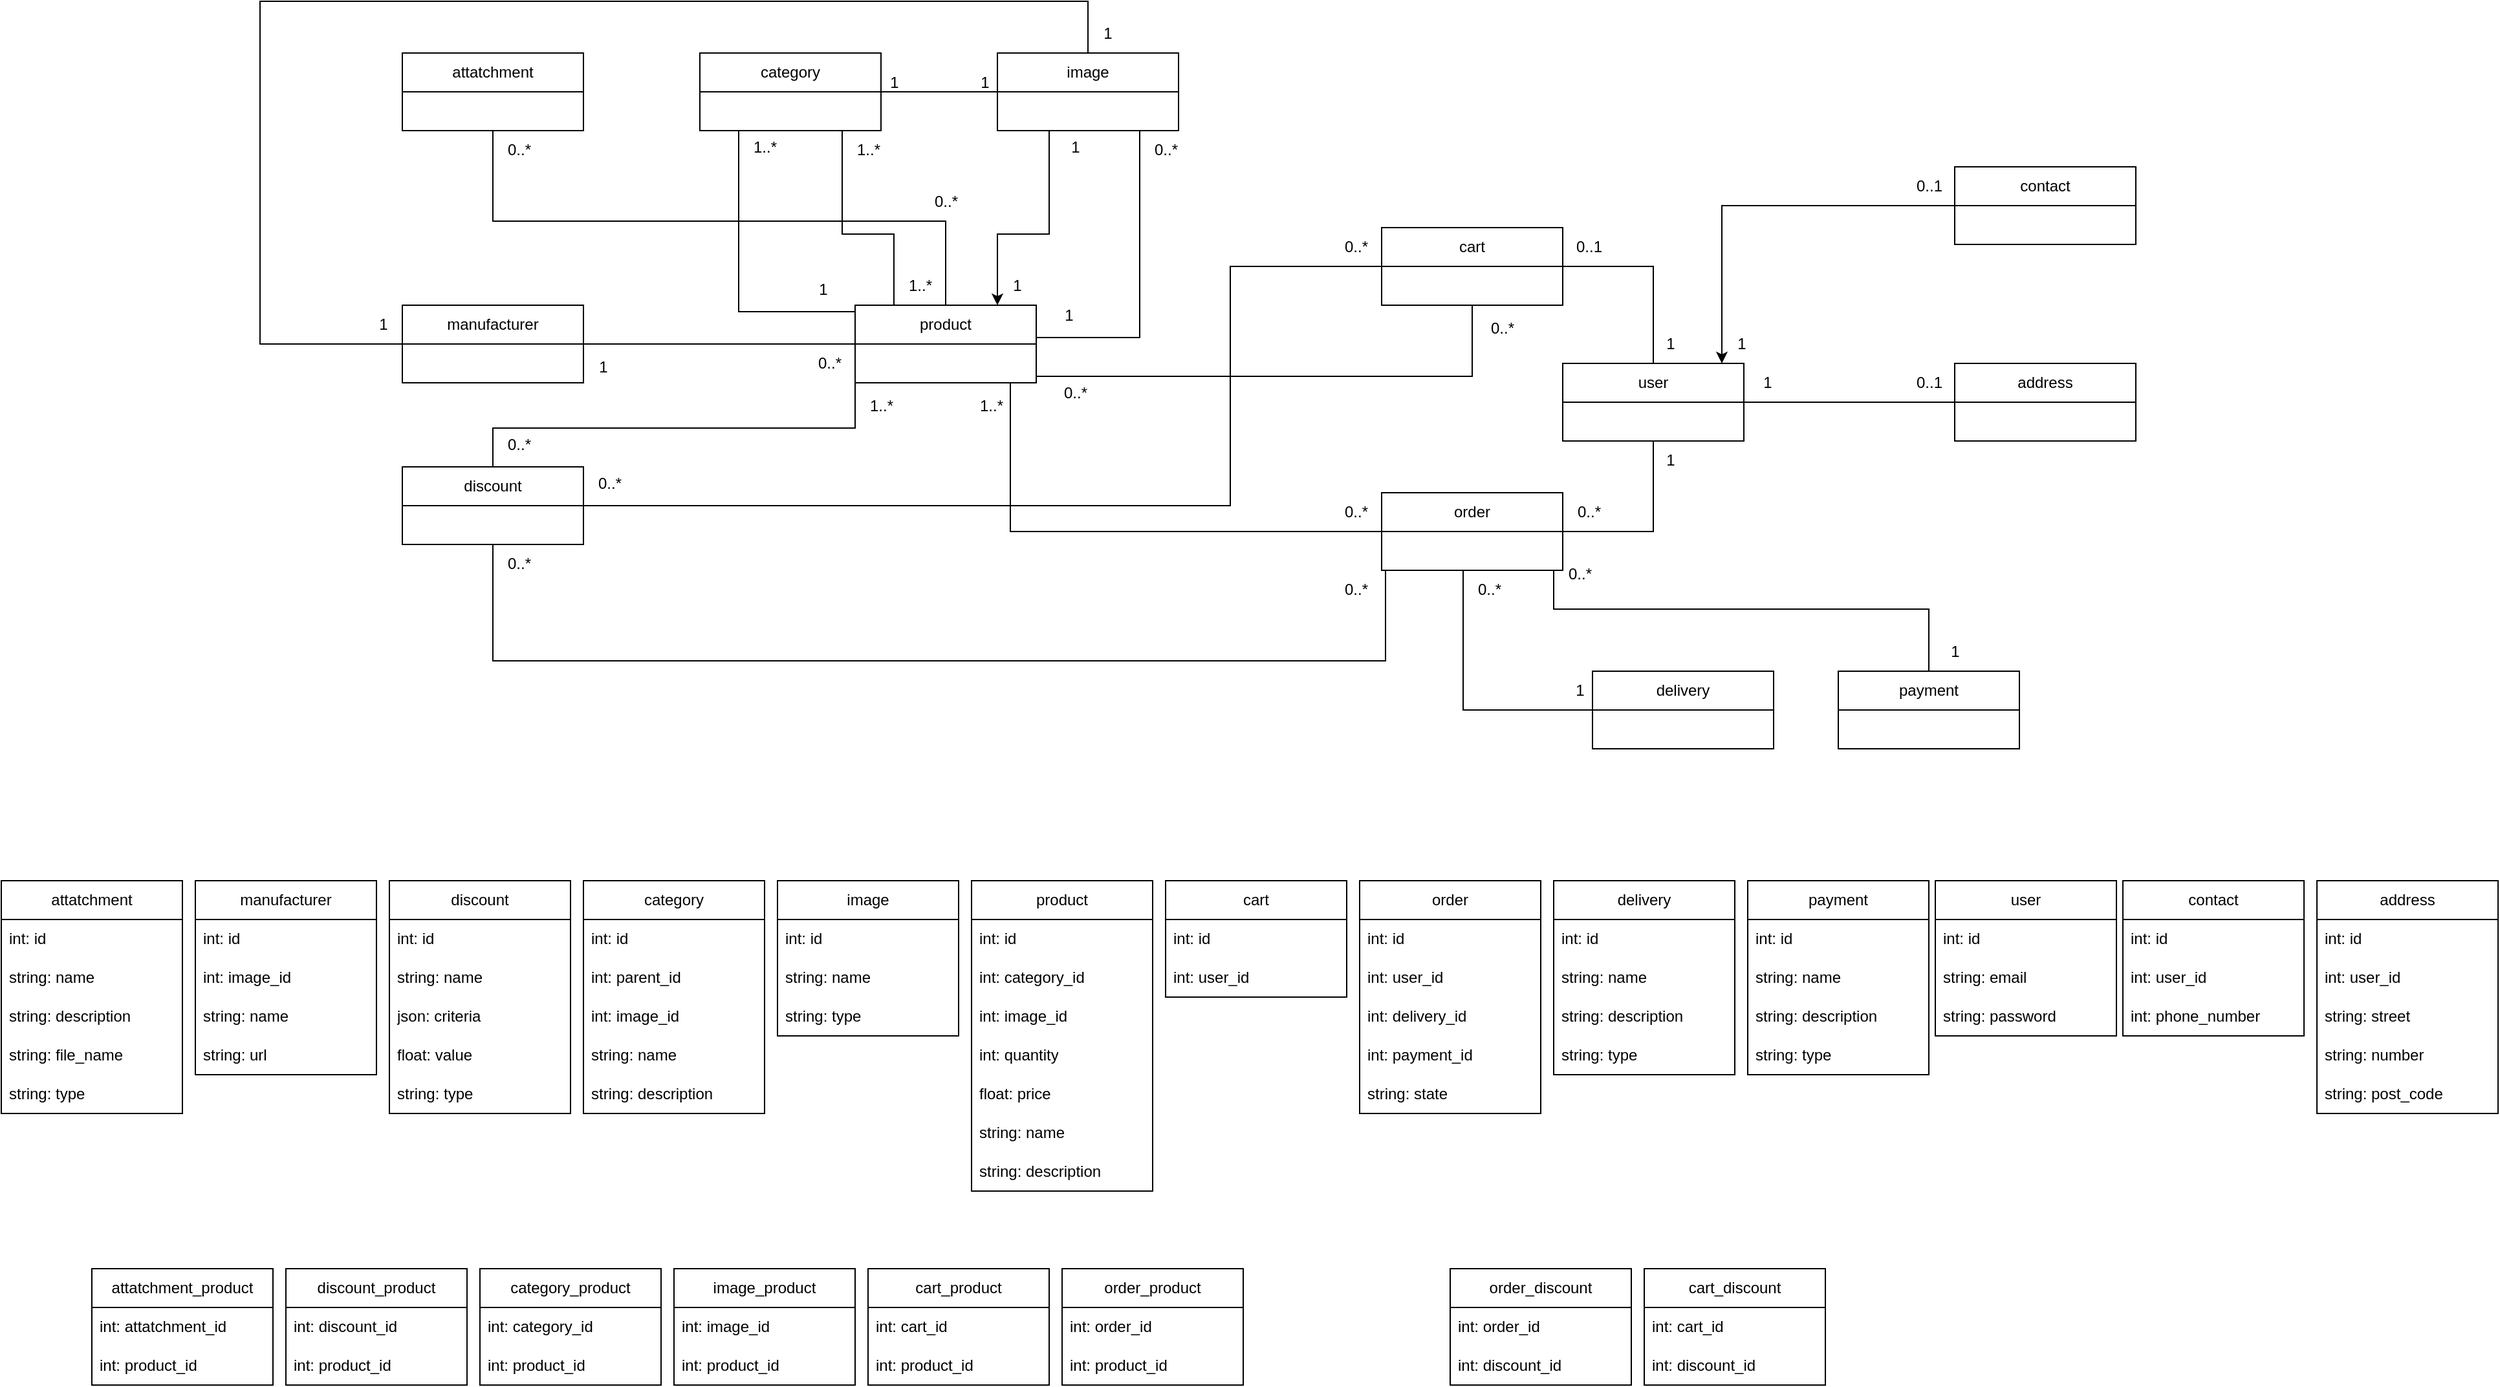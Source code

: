<mxfile version="24.0.4" type="device">
  <diagram name="Strona-1" id="2rDyif7kh0O89ZPqOWug">
    <mxGraphModel dx="2514" dy="878" grid="1" gridSize="10" guides="1" tooltips="1" connect="1" arrows="1" fold="1" page="1" pageScale="1" pageWidth="827" pageHeight="1169" math="0" shadow="0">
      <root>
        <mxCell id="0" />
        <mxCell id="1" parent="0" />
        <mxCell id="3zaaYqfsOkVV8mcNqWVF-64" style="edgeStyle=orthogonalEdgeStyle;rounded=0;orthogonalLoop=1;jettySize=auto;html=1;endArrow=none;endFill=0;" parent="1" source="Tz7ebx2pqh4jXq6DXC5O-2" target="3zaaYqfsOkVV8mcNqWVF-36" edge="1">
          <mxGeometry relative="1" as="geometry">
            <Array as="points">
              <mxPoint x="617" y="310" />
            </Array>
          </mxGeometry>
        </mxCell>
        <mxCell id="3zaaYqfsOkVV8mcNqWVF-65" style="edgeStyle=orthogonalEdgeStyle;rounded=0;orthogonalLoop=1;jettySize=auto;html=1;endArrow=none;endFill=0;" parent="1" source="Tz7ebx2pqh4jXq6DXC5O-2" target="3zaaYqfsOkVV8mcNqWVF-43" edge="1">
          <mxGeometry relative="1" as="geometry">
            <Array as="points">
              <mxPoint x="260" y="430" />
            </Array>
          </mxGeometry>
        </mxCell>
        <mxCell id="3zaaYqfsOkVV8mcNqWVF-183" style="edgeStyle=orthogonalEdgeStyle;rounded=0;orthogonalLoop=1;jettySize=auto;html=1;endArrow=none;endFill=0;" parent="1" source="Tz7ebx2pqh4jXq6DXC5O-2" target="3zaaYqfsOkVV8mcNqWVF-182" edge="1">
          <mxGeometry relative="1" as="geometry">
            <Array as="points">
              <mxPoint x="210" y="190" />
              <mxPoint x="-140" y="190" />
            </Array>
          </mxGeometry>
        </mxCell>
        <mxCell id="Tz7ebx2pqh4jXq6DXC5O-2" value="product" style="swimlane;fontStyle=0;childLayout=stackLayout;horizontal=1;startSize=30;horizontalStack=0;resizeParent=1;resizeParentMax=0;resizeLast=0;collapsible=1;marginBottom=0;whiteSpace=wrap;html=1;" parent="1" vertex="1">
          <mxGeometry x="140" y="255" width="140" height="60" as="geometry" />
        </mxCell>
        <mxCell id="3zaaYqfsOkVV8mcNqWVF-31" value="user" style="swimlane;fontStyle=0;childLayout=stackLayout;horizontal=1;startSize=30;horizontalStack=0;resizeParent=1;resizeParentMax=0;resizeLast=0;collapsible=1;marginBottom=0;whiteSpace=wrap;html=1;" parent="1" vertex="1">
          <mxGeometry x="687" y="300" width="140" height="60" as="geometry" />
        </mxCell>
        <mxCell id="3zaaYqfsOkVV8mcNqWVF-59" style="edgeStyle=orthogonalEdgeStyle;rounded=0;orthogonalLoop=1;jettySize=auto;html=1;endArrow=none;endFill=0;" parent="1" source="3zaaYqfsOkVV8mcNqWVF-36" target="3zaaYqfsOkVV8mcNqWVF-31" edge="1">
          <mxGeometry relative="1" as="geometry">
            <Array as="points">
              <mxPoint x="757" y="225" />
            </Array>
          </mxGeometry>
        </mxCell>
        <mxCell id="3zaaYqfsOkVV8mcNqWVF-36" value="cart" style="swimlane;fontStyle=0;childLayout=stackLayout;horizontal=1;startSize=30;horizontalStack=0;resizeParent=1;resizeParentMax=0;resizeLast=0;collapsible=1;marginBottom=0;whiteSpace=wrap;html=1;" parent="1" vertex="1">
          <mxGeometry x="547" y="195" width="140" height="60" as="geometry" />
        </mxCell>
        <mxCell id="3zaaYqfsOkVV8mcNqWVF-60" style="edgeStyle=orthogonalEdgeStyle;rounded=0;orthogonalLoop=1;jettySize=auto;html=1;endArrow=none;endFill=0;" parent="1" source="3zaaYqfsOkVV8mcNqWVF-43" target="3zaaYqfsOkVV8mcNqWVF-31" edge="1">
          <mxGeometry relative="1" as="geometry">
            <Array as="points">
              <mxPoint x="757" y="430" />
            </Array>
          </mxGeometry>
        </mxCell>
        <mxCell id="3zaaYqfsOkVV8mcNqWVF-43" value="order" style="swimlane;fontStyle=0;childLayout=stackLayout;horizontal=1;startSize=30;horizontalStack=0;resizeParent=1;resizeParentMax=0;resizeLast=0;collapsible=1;marginBottom=0;whiteSpace=wrap;html=1;" parent="1" vertex="1">
          <mxGeometry x="547" y="400" width="140" height="60" as="geometry" />
        </mxCell>
        <mxCell id="3zaaYqfsOkVV8mcNqWVF-66" style="edgeStyle=orthogonalEdgeStyle;rounded=0;orthogonalLoop=1;jettySize=auto;html=1;startArrow=none;startFill=0;endArrow=none;endFill=0;" parent="1" edge="1">
          <mxGeometry relative="1" as="geometry">
            <mxPoint x="-140" y="380" as="sourcePoint" />
            <mxPoint x="140" y="315" as="targetPoint" />
            <Array as="points">
              <mxPoint x="-140" y="350" />
              <mxPoint x="140" y="350" />
            </Array>
          </mxGeometry>
        </mxCell>
        <mxCell id="Q-C9CF4PD0qFSUP34WsB-64" style="edgeStyle=orthogonalEdgeStyle;rounded=0;orthogonalLoop=1;jettySize=auto;html=1;endArrow=none;endFill=0;" edge="1" parent="1" source="3zaaYqfsOkVV8mcNqWVF-45" target="3zaaYqfsOkVV8mcNqWVF-36">
          <mxGeometry relative="1" as="geometry">
            <Array as="points">
              <mxPoint x="430" y="410" />
              <mxPoint x="430" y="225" />
            </Array>
          </mxGeometry>
        </mxCell>
        <mxCell id="Q-C9CF4PD0qFSUP34WsB-65" style="edgeStyle=orthogonalEdgeStyle;rounded=0;orthogonalLoop=1;jettySize=auto;html=1;endArrow=none;endFill=0;" edge="1" parent="1" source="3zaaYqfsOkVV8mcNqWVF-45" target="3zaaYqfsOkVV8mcNqWVF-43">
          <mxGeometry relative="1" as="geometry">
            <Array as="points">
              <mxPoint x="-140" y="530" />
              <mxPoint x="550" y="530" />
            </Array>
          </mxGeometry>
        </mxCell>
        <mxCell id="3zaaYqfsOkVV8mcNqWVF-45" value="discount" style="swimlane;fontStyle=0;childLayout=stackLayout;horizontal=1;startSize=30;horizontalStack=0;resizeParent=1;resizeParentMax=0;resizeLast=0;collapsible=1;marginBottom=0;whiteSpace=wrap;html=1;" parent="1" vertex="1">
          <mxGeometry x="-210" y="380" width="140" height="60" as="geometry" />
        </mxCell>
        <mxCell id="3zaaYqfsOkVV8mcNqWVF-61" style="edgeStyle=orthogonalEdgeStyle;rounded=0;orthogonalLoop=1;jettySize=auto;html=1;endArrow=none;endFill=0;" parent="1" source="3zaaYqfsOkVV8mcNqWVF-47" target="Tz7ebx2pqh4jXq6DXC5O-2" edge="1">
          <mxGeometry relative="1" as="geometry">
            <Array as="points">
              <mxPoint x="130" y="200" />
              <mxPoint x="170" y="200" />
            </Array>
          </mxGeometry>
        </mxCell>
        <mxCell id="3zaaYqfsOkVV8mcNqWVF-82" style="edgeStyle=orthogonalEdgeStyle;rounded=0;orthogonalLoop=1;jettySize=auto;html=1;endArrow=none;endFill=0;" parent="1" source="3zaaYqfsOkVV8mcNqWVF-47" target="Tz7ebx2pqh4jXq6DXC5O-2" edge="1">
          <mxGeometry relative="1" as="geometry">
            <Array as="points">
              <mxPoint x="50" y="260" />
            </Array>
          </mxGeometry>
        </mxCell>
        <mxCell id="3zaaYqfsOkVV8mcNqWVF-47" value="category" style="swimlane;fontStyle=0;childLayout=stackLayout;horizontal=1;startSize=30;horizontalStack=0;resizeParent=1;resizeParentMax=0;resizeLast=0;collapsible=1;marginBottom=0;whiteSpace=wrap;html=1;" parent="1" vertex="1">
          <mxGeometry x="20" y="60" width="140" height="60" as="geometry" />
        </mxCell>
        <mxCell id="3zaaYqfsOkVV8mcNqWVF-62" style="edgeStyle=orthogonalEdgeStyle;rounded=0;orthogonalLoop=1;jettySize=auto;html=1;endArrow=none;endFill=0;" parent="1" source="3zaaYqfsOkVV8mcNqWVF-49" target="3zaaYqfsOkVV8mcNqWVF-47" edge="1">
          <mxGeometry relative="1" as="geometry" />
        </mxCell>
        <mxCell id="3zaaYqfsOkVV8mcNqWVF-63" style="edgeStyle=orthogonalEdgeStyle;rounded=0;orthogonalLoop=1;jettySize=auto;html=1;endArrow=none;endFill=0;" parent="1" source="3zaaYqfsOkVV8mcNqWVF-49" target="Tz7ebx2pqh4jXq6DXC5O-2" edge="1">
          <mxGeometry relative="1" as="geometry">
            <Array as="points">
              <mxPoint x="360" y="280" />
            </Array>
          </mxGeometry>
        </mxCell>
        <mxCell id="3zaaYqfsOkVV8mcNqWVF-86" style="edgeStyle=orthogonalEdgeStyle;rounded=0;orthogonalLoop=1;jettySize=auto;html=1;" parent="1" source="3zaaYqfsOkVV8mcNqWVF-49" target="Tz7ebx2pqh4jXq6DXC5O-2" edge="1">
          <mxGeometry relative="1" as="geometry">
            <Array as="points">
              <mxPoint x="290" y="200" />
              <mxPoint x="250" y="200" />
            </Array>
          </mxGeometry>
        </mxCell>
        <mxCell id="Q-C9CF4PD0qFSUP34WsB-84" style="edgeStyle=orthogonalEdgeStyle;rounded=0;orthogonalLoop=1;jettySize=auto;html=1;endArrow=none;endFill=0;" edge="1" parent="1" source="3zaaYqfsOkVV8mcNqWVF-49" target="3zaaYqfsOkVV8mcNqWVF-94">
          <mxGeometry relative="1" as="geometry">
            <Array as="points">
              <mxPoint x="320" y="20" />
              <mxPoint x="-320" y="20" />
              <mxPoint x="-320" y="285" />
            </Array>
          </mxGeometry>
        </mxCell>
        <mxCell id="3zaaYqfsOkVV8mcNqWVF-49" value="image" style="swimlane;fontStyle=0;childLayout=stackLayout;horizontal=1;startSize=30;horizontalStack=0;resizeParent=1;resizeParentMax=0;resizeLast=0;collapsible=1;marginBottom=0;whiteSpace=wrap;html=1;" parent="1" vertex="1">
          <mxGeometry x="250" y="60" width="140" height="60" as="geometry" />
        </mxCell>
        <mxCell id="3zaaYqfsOkVV8mcNqWVF-67" value="1" style="text;html=1;align=center;verticalAlign=middle;resizable=0;points=[];autosize=1;strokeColor=none;fillColor=none;" parent="1" vertex="1">
          <mxGeometry x="225" y="68" width="30" height="30" as="geometry" />
        </mxCell>
        <mxCell id="3zaaYqfsOkVV8mcNqWVF-68" value="1" style="text;html=1;align=center;verticalAlign=middle;resizable=0;points=[];autosize=1;strokeColor=none;fillColor=none;" parent="1" vertex="1">
          <mxGeometry x="155" y="68" width="30" height="30" as="geometry" />
        </mxCell>
        <mxCell id="3zaaYqfsOkVV8mcNqWVF-69" value="1..*" style="text;html=1;align=center;verticalAlign=middle;resizable=0;points=[];autosize=1;strokeColor=none;fillColor=none;" parent="1" vertex="1">
          <mxGeometry x="130" y="120" width="40" height="30" as="geometry" />
        </mxCell>
        <mxCell id="3zaaYqfsOkVV8mcNqWVF-71" value="0..*" style="text;html=1;align=center;verticalAlign=middle;resizable=0;points=[];autosize=1;strokeColor=none;fillColor=none;" parent="1" vertex="1">
          <mxGeometry x="360" y="120" width="40" height="30" as="geometry" />
        </mxCell>
        <mxCell id="3zaaYqfsOkVV8mcNqWVF-73" value="0..*" style="text;html=1;align=center;verticalAlign=middle;resizable=0;points=[];autosize=1;strokeColor=none;fillColor=none;" parent="1" vertex="1">
          <mxGeometry x="-140" y="348" width="40" height="30" as="geometry" />
        </mxCell>
        <mxCell id="3zaaYqfsOkVV8mcNqWVF-75" value="0..1" style="text;html=1;align=center;verticalAlign=middle;resizable=0;points=[];autosize=1;strokeColor=none;fillColor=none;" parent="1" vertex="1">
          <mxGeometry x="687" y="195" width="40" height="30" as="geometry" />
        </mxCell>
        <mxCell id="3zaaYqfsOkVV8mcNqWVF-76" value="1" style="text;html=1;align=center;verticalAlign=middle;resizable=0;points=[];autosize=1;strokeColor=none;fillColor=none;" parent="1" vertex="1">
          <mxGeometry x="755" y="270" width="30" height="30" as="geometry" />
        </mxCell>
        <mxCell id="3zaaYqfsOkVV8mcNqWVF-77" value="0..*" style="text;html=1;align=center;verticalAlign=middle;resizable=0;points=[];autosize=1;strokeColor=none;fillColor=none;" parent="1" vertex="1">
          <mxGeometry x="687" y="400" width="40" height="30" as="geometry" />
        </mxCell>
        <mxCell id="3zaaYqfsOkVV8mcNqWVF-78" value="1" style="text;html=1;align=center;verticalAlign=middle;resizable=0;points=[];autosize=1;strokeColor=none;fillColor=none;" parent="1" vertex="1">
          <mxGeometry x="755" y="360" width="30" height="30" as="geometry" />
        </mxCell>
        <mxCell id="3zaaYqfsOkVV8mcNqWVF-80" value="1..*" style="text;html=1;align=center;verticalAlign=middle;resizable=0;points=[];autosize=1;strokeColor=none;fillColor=none;" parent="1" vertex="1">
          <mxGeometry x="140" y="318" width="40" height="30" as="geometry" />
        </mxCell>
        <mxCell id="3zaaYqfsOkVV8mcNqWVF-83" value="1..*" style="text;html=1;align=center;verticalAlign=middle;resizable=0;points=[];autosize=1;strokeColor=none;fillColor=none;" parent="1" vertex="1">
          <mxGeometry x="170" y="225" width="40" height="30" as="geometry" />
        </mxCell>
        <mxCell id="3zaaYqfsOkVV8mcNqWVF-84" value="1..*" style="text;html=1;align=center;verticalAlign=middle;resizable=0;points=[];autosize=1;strokeColor=none;fillColor=none;" parent="1" vertex="1">
          <mxGeometry x="50" y="118" width="40" height="30" as="geometry" />
        </mxCell>
        <mxCell id="3zaaYqfsOkVV8mcNqWVF-85" value="1" style="text;html=1;align=center;verticalAlign=middle;resizable=0;points=[];autosize=1;strokeColor=none;fillColor=none;" parent="1" vertex="1">
          <mxGeometry x="100" y="228" width="30" height="30" as="geometry" />
        </mxCell>
        <mxCell id="3zaaYqfsOkVV8mcNqWVF-87" value="1" style="text;html=1;align=center;verticalAlign=middle;resizable=0;points=[];autosize=1;strokeColor=none;fillColor=none;" parent="1" vertex="1">
          <mxGeometry x="250" y="225" width="30" height="30" as="geometry" />
        </mxCell>
        <mxCell id="3zaaYqfsOkVV8mcNqWVF-88" value="1" style="text;html=1;align=center;verticalAlign=middle;resizable=0;points=[];autosize=1;strokeColor=none;fillColor=none;" parent="1" vertex="1">
          <mxGeometry x="295" y="118" width="30" height="30" as="geometry" />
        </mxCell>
        <mxCell id="3zaaYqfsOkVV8mcNqWVF-89" value="1" style="text;html=1;align=center;verticalAlign=middle;resizable=0;points=[];autosize=1;strokeColor=none;fillColor=none;" parent="1" vertex="1">
          <mxGeometry x="290" y="248" width="30" height="30" as="geometry" />
        </mxCell>
        <mxCell id="3zaaYqfsOkVV8mcNqWVF-95" style="edgeStyle=orthogonalEdgeStyle;rounded=0;orthogonalLoop=1;jettySize=auto;html=1;endArrow=none;endFill=0;" parent="1" source="3zaaYqfsOkVV8mcNqWVF-94" target="Tz7ebx2pqh4jXq6DXC5O-2" edge="1">
          <mxGeometry relative="1" as="geometry" />
        </mxCell>
        <mxCell id="3zaaYqfsOkVV8mcNqWVF-94" value="manufacturer" style="swimlane;fontStyle=0;childLayout=stackLayout;horizontal=1;startSize=30;horizontalStack=0;resizeParent=1;resizeParentMax=0;resizeLast=0;collapsible=1;marginBottom=0;whiteSpace=wrap;html=1;" parent="1" vertex="1">
          <mxGeometry x="-210" y="255" width="140" height="60" as="geometry" />
        </mxCell>
        <mxCell id="3zaaYqfsOkVV8mcNqWVF-96" value="1" style="text;html=1;align=center;verticalAlign=middle;resizable=0;points=[];autosize=1;strokeColor=none;fillColor=none;" parent="1" vertex="1">
          <mxGeometry x="-70" y="288" width="30" height="30" as="geometry" />
        </mxCell>
        <mxCell id="3zaaYqfsOkVV8mcNqWVF-97" value="0..*" style="text;html=1;align=center;verticalAlign=middle;resizable=0;points=[];autosize=1;strokeColor=none;fillColor=none;" parent="1" vertex="1">
          <mxGeometry x="100" y="285" width="40" height="30" as="geometry" />
        </mxCell>
        <mxCell id="3zaaYqfsOkVV8mcNqWVF-100" style="edgeStyle=orthogonalEdgeStyle;rounded=0;orthogonalLoop=1;jettySize=auto;html=1;endArrow=none;endFill=0;" parent="1" source="3zaaYqfsOkVV8mcNqWVF-99" target="3zaaYqfsOkVV8mcNqWVF-31" edge="1">
          <mxGeometry relative="1" as="geometry" />
        </mxCell>
        <mxCell id="3zaaYqfsOkVV8mcNqWVF-99" value="address" style="swimlane;fontStyle=0;childLayout=stackLayout;horizontal=1;startSize=30;horizontalStack=0;resizeParent=1;resizeParentMax=0;resizeLast=0;collapsible=1;marginBottom=0;whiteSpace=wrap;html=1;" parent="1" vertex="1">
          <mxGeometry x="990" y="300" width="140" height="60" as="geometry" />
        </mxCell>
        <mxCell id="3zaaYqfsOkVV8mcNqWVF-101" value="1" style="text;html=1;align=center;verticalAlign=middle;resizable=0;points=[];autosize=1;strokeColor=none;fillColor=none;" parent="1" vertex="1">
          <mxGeometry x="830" y="300" width="30" height="30" as="geometry" />
        </mxCell>
        <mxCell id="3zaaYqfsOkVV8mcNqWVF-102" value="0..1" style="text;html=1;align=center;verticalAlign=middle;resizable=0;points=[];autosize=1;strokeColor=none;fillColor=none;" parent="1" vertex="1">
          <mxGeometry x="950" y="300" width="40" height="30" as="geometry" />
        </mxCell>
        <mxCell id="3zaaYqfsOkVV8mcNqWVF-103" value="1..*" style="text;html=1;align=center;verticalAlign=middle;resizable=0;points=[];autosize=1;strokeColor=none;fillColor=none;" parent="1" vertex="1">
          <mxGeometry x="225" y="318" width="40" height="30" as="geometry" />
        </mxCell>
        <mxCell id="3zaaYqfsOkVV8mcNqWVF-104" value="0..*" style="text;html=1;align=center;verticalAlign=middle;resizable=0;points=[];autosize=1;strokeColor=none;fillColor=none;" parent="1" vertex="1">
          <mxGeometry x="507" y="400" width="40" height="30" as="geometry" />
        </mxCell>
        <mxCell id="3zaaYqfsOkVV8mcNqWVF-105" value="0..*" style="text;html=1;align=center;verticalAlign=middle;resizable=0;points=[];autosize=1;strokeColor=none;fillColor=none;" parent="1" vertex="1">
          <mxGeometry x="620" y="258" width="40" height="30" as="geometry" />
        </mxCell>
        <mxCell id="3zaaYqfsOkVV8mcNqWVF-106" value="0..*" style="text;html=1;align=center;verticalAlign=middle;resizable=0;points=[];autosize=1;strokeColor=none;fillColor=none;" parent="1" vertex="1">
          <mxGeometry x="290" y="308" width="40" height="30" as="geometry" />
        </mxCell>
        <mxCell id="3zaaYqfsOkVV8mcNqWVF-109" style="edgeStyle=orthogonalEdgeStyle;rounded=0;orthogonalLoop=1;jettySize=auto;html=1;" parent="1" source="3zaaYqfsOkVV8mcNqWVF-108" target="3zaaYqfsOkVV8mcNqWVF-31" edge="1">
          <mxGeometry relative="1" as="geometry">
            <Array as="points">
              <mxPoint x="810" y="178" />
            </Array>
          </mxGeometry>
        </mxCell>
        <mxCell id="3zaaYqfsOkVV8mcNqWVF-108" value="contact" style="swimlane;fontStyle=0;childLayout=stackLayout;horizontal=1;startSize=30;horizontalStack=0;resizeParent=1;resizeParentMax=0;resizeLast=0;collapsible=1;marginBottom=0;whiteSpace=wrap;html=1;" parent="1" vertex="1">
          <mxGeometry x="990" y="148" width="140" height="60" as="geometry" />
        </mxCell>
        <mxCell id="3zaaYqfsOkVV8mcNqWVF-110" value="0..1" style="text;html=1;align=center;verticalAlign=middle;resizable=0;points=[];autosize=1;strokeColor=none;fillColor=none;" parent="1" vertex="1">
          <mxGeometry x="950" y="148" width="40" height="30" as="geometry" />
        </mxCell>
        <mxCell id="3zaaYqfsOkVV8mcNqWVF-111" value="1" style="text;html=1;align=center;verticalAlign=middle;resizable=0;points=[];autosize=1;strokeColor=none;fillColor=none;" parent="1" vertex="1">
          <mxGeometry x="810" y="270" width="30" height="30" as="geometry" />
        </mxCell>
        <mxCell id="3zaaYqfsOkVV8mcNqWVF-131" value="discount" style="swimlane;fontStyle=0;childLayout=stackLayout;horizontal=1;startSize=30;horizontalStack=0;resizeParent=1;resizeParentMax=0;resizeLast=0;collapsible=1;marginBottom=0;whiteSpace=wrap;html=1;" parent="1" vertex="1">
          <mxGeometry x="-220" y="700" width="140" height="180" as="geometry" />
        </mxCell>
        <mxCell id="3zaaYqfsOkVV8mcNqWVF-128" value="int: id" style="text;strokeColor=none;fillColor=none;align=left;verticalAlign=middle;spacingLeft=4;spacingRight=4;overflow=hidden;points=[[0,0.5],[1,0.5]];portConstraint=eastwest;rotatable=0;whiteSpace=wrap;html=1;" parent="3zaaYqfsOkVV8mcNqWVF-131" vertex="1">
          <mxGeometry y="30" width="140" height="30" as="geometry" />
        </mxCell>
        <mxCell id="3zaaYqfsOkVV8mcNqWVF-129" value="string: name" style="text;strokeColor=none;fillColor=none;align=left;verticalAlign=middle;spacingLeft=4;spacingRight=4;overflow=hidden;points=[[0,0.5],[1,0.5]];portConstraint=eastwest;rotatable=0;whiteSpace=wrap;html=1;" parent="3zaaYqfsOkVV8mcNqWVF-131" vertex="1">
          <mxGeometry y="60" width="140" height="30" as="geometry" />
        </mxCell>
        <mxCell id="3zaaYqfsOkVV8mcNqWVF-133" value="json: criteria" style="text;strokeColor=none;fillColor=none;align=left;verticalAlign=middle;spacingLeft=4;spacingRight=4;overflow=hidden;points=[[0,0.5],[1,0.5]];portConstraint=eastwest;rotatable=0;whiteSpace=wrap;html=1;" parent="3zaaYqfsOkVV8mcNqWVF-131" vertex="1">
          <mxGeometry y="90" width="140" height="30" as="geometry" />
        </mxCell>
        <mxCell id="3zaaYqfsOkVV8mcNqWVF-134" value="float: value" style="text;strokeColor=none;fillColor=none;align=left;verticalAlign=middle;spacingLeft=4;spacingRight=4;overflow=hidden;points=[[0,0.5],[1,0.5]];portConstraint=eastwest;rotatable=0;whiteSpace=wrap;html=1;" parent="3zaaYqfsOkVV8mcNqWVF-131" vertex="1">
          <mxGeometry y="120" width="140" height="30" as="geometry" />
        </mxCell>
        <mxCell id="3zaaYqfsOkVV8mcNqWVF-132" value="string: type" style="text;strokeColor=none;fillColor=none;align=left;verticalAlign=middle;spacingLeft=4;spacingRight=4;overflow=hidden;points=[[0,0.5],[1,0.5]];portConstraint=eastwest;rotatable=0;whiteSpace=wrap;html=1;" parent="3zaaYqfsOkVV8mcNqWVF-131" vertex="1">
          <mxGeometry y="150" width="140" height="30" as="geometry" />
        </mxCell>
        <mxCell id="3zaaYqfsOkVV8mcNqWVF-135" value="manufacturer" style="swimlane;fontStyle=0;childLayout=stackLayout;horizontal=1;startSize=30;horizontalStack=0;resizeParent=1;resizeParentMax=0;resizeLast=0;collapsible=1;marginBottom=0;whiteSpace=wrap;html=1;" parent="1" vertex="1">
          <mxGeometry x="-370" y="700" width="140" height="150" as="geometry" />
        </mxCell>
        <mxCell id="3zaaYqfsOkVV8mcNqWVF-136" value="int: id" style="text;strokeColor=none;fillColor=none;align=left;verticalAlign=middle;spacingLeft=4;spacingRight=4;overflow=hidden;points=[[0,0.5],[1,0.5]];portConstraint=eastwest;rotatable=0;whiteSpace=wrap;html=1;" parent="3zaaYqfsOkVV8mcNqWVF-135" vertex="1">
          <mxGeometry y="30" width="140" height="30" as="geometry" />
        </mxCell>
        <mxCell id="3zaaYqfsOkVV8mcNqWVF-138" value="int: image_id" style="text;strokeColor=none;fillColor=none;align=left;verticalAlign=middle;spacingLeft=4;spacingRight=4;overflow=hidden;points=[[0,0.5],[1,0.5]];portConstraint=eastwest;rotatable=0;whiteSpace=wrap;html=1;" parent="3zaaYqfsOkVV8mcNqWVF-135" vertex="1">
          <mxGeometry y="60" width="140" height="30" as="geometry" />
        </mxCell>
        <mxCell id="3zaaYqfsOkVV8mcNqWVF-137" value="string: name" style="text;strokeColor=none;fillColor=none;align=left;verticalAlign=middle;spacingLeft=4;spacingRight=4;overflow=hidden;points=[[0,0.5],[1,0.5]];portConstraint=eastwest;rotatable=0;whiteSpace=wrap;html=1;" parent="3zaaYqfsOkVV8mcNqWVF-135" vertex="1">
          <mxGeometry y="90" width="140" height="30" as="geometry" />
        </mxCell>
        <mxCell id="3zaaYqfsOkVV8mcNqWVF-139" value="string: url" style="text;strokeColor=none;fillColor=none;align=left;verticalAlign=middle;spacingLeft=4;spacingRight=4;overflow=hidden;points=[[0,0.5],[1,0.5]];portConstraint=eastwest;rotatable=0;whiteSpace=wrap;html=1;" parent="3zaaYqfsOkVV8mcNqWVF-135" vertex="1">
          <mxGeometry y="120" width="140" height="30" as="geometry" />
        </mxCell>
        <mxCell id="3zaaYqfsOkVV8mcNqWVF-140" value="category" style="swimlane;fontStyle=0;childLayout=stackLayout;horizontal=1;startSize=30;horizontalStack=0;resizeParent=1;resizeParentMax=0;resizeLast=0;collapsible=1;marginBottom=0;whiteSpace=wrap;html=1;" parent="1" vertex="1">
          <mxGeometry x="-70" y="700" width="140" height="180" as="geometry" />
        </mxCell>
        <mxCell id="3zaaYqfsOkVV8mcNqWVF-142" value="int: id" style="text;strokeColor=none;fillColor=none;align=left;verticalAlign=middle;spacingLeft=4;spacingRight=4;overflow=hidden;points=[[0,0.5],[1,0.5]];portConstraint=eastwest;rotatable=0;whiteSpace=wrap;html=1;" parent="3zaaYqfsOkVV8mcNqWVF-140" vertex="1">
          <mxGeometry y="30" width="140" height="30" as="geometry" />
        </mxCell>
        <mxCell id="Q-C9CF4PD0qFSUP34WsB-1" value="int: parent_id" style="text;strokeColor=none;fillColor=none;align=left;verticalAlign=middle;spacingLeft=4;spacingRight=4;overflow=hidden;points=[[0,0.5],[1,0.5]];portConstraint=eastwest;rotatable=0;whiteSpace=wrap;html=1;" vertex="1" parent="3zaaYqfsOkVV8mcNqWVF-140">
          <mxGeometry y="60" width="140" height="30" as="geometry" />
        </mxCell>
        <mxCell id="3zaaYqfsOkVV8mcNqWVF-145" value="int: image_id" style="text;strokeColor=none;fillColor=none;align=left;verticalAlign=middle;spacingLeft=4;spacingRight=4;overflow=hidden;points=[[0,0.5],[1,0.5]];portConstraint=eastwest;rotatable=0;whiteSpace=wrap;html=1;" parent="3zaaYqfsOkVV8mcNqWVF-140" vertex="1">
          <mxGeometry y="90" width="140" height="30" as="geometry" />
        </mxCell>
        <mxCell id="3zaaYqfsOkVV8mcNqWVF-143" value="string: name" style="text;strokeColor=none;fillColor=none;align=left;verticalAlign=middle;spacingLeft=4;spacingRight=4;overflow=hidden;points=[[0,0.5],[1,0.5]];portConstraint=eastwest;rotatable=0;whiteSpace=wrap;html=1;" parent="3zaaYqfsOkVV8mcNqWVF-140" vertex="1">
          <mxGeometry y="120" width="140" height="30" as="geometry" />
        </mxCell>
        <mxCell id="3zaaYqfsOkVV8mcNqWVF-144" value="string: description" style="text;strokeColor=none;fillColor=none;align=left;verticalAlign=middle;spacingLeft=4;spacingRight=4;overflow=hidden;points=[[0,0.5],[1,0.5]];portConstraint=eastwest;rotatable=0;whiteSpace=wrap;html=1;" parent="3zaaYqfsOkVV8mcNqWVF-140" vertex="1">
          <mxGeometry y="150" width="140" height="30" as="geometry" />
        </mxCell>
        <mxCell id="3zaaYqfsOkVV8mcNqWVF-146" value="image" style="swimlane;fontStyle=0;childLayout=stackLayout;horizontal=1;startSize=30;horizontalStack=0;resizeParent=1;resizeParentMax=0;resizeLast=0;collapsible=1;marginBottom=0;whiteSpace=wrap;html=1;" parent="1" vertex="1">
          <mxGeometry x="80" y="700" width="140" height="120" as="geometry" />
        </mxCell>
        <mxCell id="3zaaYqfsOkVV8mcNqWVF-148" value="int: id" style="text;strokeColor=none;fillColor=none;align=left;verticalAlign=middle;spacingLeft=4;spacingRight=4;overflow=hidden;points=[[0,0.5],[1,0.5]];portConstraint=eastwest;rotatable=0;whiteSpace=wrap;html=1;" parent="3zaaYqfsOkVV8mcNqWVF-146" vertex="1">
          <mxGeometry y="30" width="140" height="30" as="geometry" />
        </mxCell>
        <mxCell id="3zaaYqfsOkVV8mcNqWVF-151" value="string: name" style="text;strokeColor=none;fillColor=none;align=left;verticalAlign=middle;spacingLeft=4;spacingRight=4;overflow=hidden;points=[[0,0.5],[1,0.5]];portConstraint=eastwest;rotatable=0;whiteSpace=wrap;html=1;" parent="3zaaYqfsOkVV8mcNqWVF-146" vertex="1">
          <mxGeometry y="60" width="140" height="30" as="geometry" />
        </mxCell>
        <mxCell id="3zaaYqfsOkVV8mcNqWVF-149" value="string: type" style="text;strokeColor=none;fillColor=none;align=left;verticalAlign=middle;spacingLeft=4;spacingRight=4;overflow=hidden;points=[[0,0.5],[1,0.5]];portConstraint=eastwest;rotatable=0;whiteSpace=wrap;html=1;" parent="3zaaYqfsOkVV8mcNqWVF-146" vertex="1">
          <mxGeometry y="90" width="140" height="30" as="geometry" />
        </mxCell>
        <mxCell id="3zaaYqfsOkVV8mcNqWVF-154" value="product" style="swimlane;fontStyle=0;childLayout=stackLayout;horizontal=1;startSize=30;horizontalStack=0;resizeParent=1;resizeParentMax=0;resizeLast=0;collapsible=1;marginBottom=0;whiteSpace=wrap;html=1;" parent="1" vertex="1">
          <mxGeometry x="230" y="700" width="140" height="240" as="geometry" />
        </mxCell>
        <mxCell id="3zaaYqfsOkVV8mcNqWVF-155" value="int: id" style="text;strokeColor=none;fillColor=none;align=left;verticalAlign=middle;spacingLeft=4;spacingRight=4;overflow=hidden;points=[[0,0.5],[1,0.5]];portConstraint=eastwest;rotatable=0;whiteSpace=wrap;html=1;" parent="3zaaYqfsOkVV8mcNqWVF-154" vertex="1">
          <mxGeometry y="30" width="140" height="30" as="geometry" />
        </mxCell>
        <mxCell id="3zaaYqfsOkVV8mcNqWVF-163" value="int: category_id" style="text;strokeColor=none;fillColor=none;align=left;verticalAlign=middle;spacingLeft=4;spacingRight=4;overflow=hidden;points=[[0,0.5],[1,0.5]];portConstraint=eastwest;rotatable=0;whiteSpace=wrap;html=1;" parent="3zaaYqfsOkVV8mcNqWVF-154" vertex="1">
          <mxGeometry y="60" width="140" height="30" as="geometry" />
        </mxCell>
        <mxCell id="3zaaYqfsOkVV8mcNqWVF-222" value="int: image_id" style="text;strokeColor=none;fillColor=none;align=left;verticalAlign=middle;spacingLeft=4;spacingRight=4;overflow=hidden;points=[[0,0.5],[1,0.5]];portConstraint=eastwest;rotatable=0;whiteSpace=wrap;html=1;" parent="3zaaYqfsOkVV8mcNqWVF-154" vertex="1">
          <mxGeometry y="90" width="140" height="30" as="geometry" />
        </mxCell>
        <mxCell id="Q-C9CF4PD0qFSUP34WsB-59" value="int: quantity" style="text;strokeColor=none;fillColor=none;align=left;verticalAlign=middle;spacingLeft=4;spacingRight=4;overflow=hidden;points=[[0,0.5],[1,0.5]];portConstraint=eastwest;rotatable=0;whiteSpace=wrap;html=1;" vertex="1" parent="3zaaYqfsOkVV8mcNqWVF-154">
          <mxGeometry y="120" width="140" height="30" as="geometry" />
        </mxCell>
        <mxCell id="Q-C9CF4PD0qFSUP34WsB-58" value="float: price" style="text;strokeColor=none;fillColor=none;align=left;verticalAlign=middle;spacingLeft=4;spacingRight=4;overflow=hidden;points=[[0,0.5],[1,0.5]];portConstraint=eastwest;rotatable=0;whiteSpace=wrap;html=1;" vertex="1" parent="3zaaYqfsOkVV8mcNqWVF-154">
          <mxGeometry y="150" width="140" height="30" as="geometry" />
        </mxCell>
        <mxCell id="3zaaYqfsOkVV8mcNqWVF-158" value="string: name" style="text;strokeColor=none;fillColor=none;align=left;verticalAlign=middle;spacingLeft=4;spacingRight=4;overflow=hidden;points=[[0,0.5],[1,0.5]];portConstraint=eastwest;rotatable=0;whiteSpace=wrap;html=1;" parent="3zaaYqfsOkVV8mcNqWVF-154" vertex="1">
          <mxGeometry y="180" width="140" height="30" as="geometry" />
        </mxCell>
        <mxCell id="3zaaYqfsOkVV8mcNqWVF-159" value="string: description" style="text;strokeColor=none;fillColor=none;align=left;verticalAlign=middle;spacingLeft=4;spacingRight=4;overflow=hidden;points=[[0,0.5],[1,0.5]];portConstraint=eastwest;rotatable=0;whiteSpace=wrap;html=1;" parent="3zaaYqfsOkVV8mcNqWVF-154" vertex="1">
          <mxGeometry y="210" width="140" height="30" as="geometry" />
        </mxCell>
        <mxCell id="Q-C9CF4PD0qFSUP34WsB-8" style="edgeStyle=orthogonalEdgeStyle;rounded=0;orthogonalLoop=1;jettySize=auto;html=1;exitX=1;exitY=0.5;exitDx=0;exitDy=0;" edge="1" parent="3zaaYqfsOkVV8mcNqWVF-154" source="3zaaYqfsOkVV8mcNqWVF-163" target="3zaaYqfsOkVV8mcNqWVF-163">
          <mxGeometry relative="1" as="geometry" />
        </mxCell>
        <mxCell id="3zaaYqfsOkVV8mcNqWVF-182" value="attatchment" style="swimlane;fontStyle=0;childLayout=stackLayout;horizontal=1;startSize=30;horizontalStack=0;resizeParent=1;resizeParentMax=0;resizeLast=0;collapsible=1;marginBottom=0;whiteSpace=wrap;html=1;" parent="1" vertex="1">
          <mxGeometry x="-210" y="60" width="140" height="60" as="geometry" />
        </mxCell>
        <mxCell id="3zaaYqfsOkVV8mcNqWVF-184" value="0..*" style="text;html=1;align=center;verticalAlign=middle;resizable=0;points=[];autosize=1;strokeColor=none;fillColor=none;" parent="1" vertex="1">
          <mxGeometry x="190" y="160" width="40" height="30" as="geometry" />
        </mxCell>
        <mxCell id="3zaaYqfsOkVV8mcNqWVF-185" value="0..*" style="text;html=1;align=center;verticalAlign=middle;resizable=0;points=[];autosize=1;strokeColor=none;fillColor=none;" parent="1" vertex="1">
          <mxGeometry x="-140" y="120" width="40" height="30" as="geometry" />
        </mxCell>
        <mxCell id="3zaaYqfsOkVV8mcNqWVF-191" style="edgeStyle=orthogonalEdgeStyle;rounded=0;orthogonalLoop=1;jettySize=auto;html=1;endArrow=none;endFill=0;" parent="1" source="3zaaYqfsOkVV8mcNqWVF-189" target="3zaaYqfsOkVV8mcNqWVF-43" edge="1">
          <mxGeometry relative="1" as="geometry">
            <Array as="points">
              <mxPoint x="610" y="568" />
            </Array>
          </mxGeometry>
        </mxCell>
        <mxCell id="3zaaYqfsOkVV8mcNqWVF-189" value="delivery" style="swimlane;fontStyle=0;childLayout=stackLayout;horizontal=1;startSize=30;horizontalStack=0;resizeParent=1;resizeParentMax=0;resizeLast=0;collapsible=1;marginBottom=0;whiteSpace=wrap;html=1;" parent="1" vertex="1">
          <mxGeometry x="710" y="538" width="140" height="60" as="geometry" />
        </mxCell>
        <mxCell id="3zaaYqfsOkVV8mcNqWVF-192" style="edgeStyle=orthogonalEdgeStyle;rounded=0;orthogonalLoop=1;jettySize=auto;html=1;endArrow=none;endFill=0;" parent="1" source="3zaaYqfsOkVV8mcNqWVF-190" target="3zaaYqfsOkVV8mcNqWVF-43" edge="1">
          <mxGeometry relative="1" as="geometry">
            <Array as="points">
              <mxPoint x="970" y="490" />
              <mxPoint x="680" y="490" />
            </Array>
          </mxGeometry>
        </mxCell>
        <mxCell id="3zaaYqfsOkVV8mcNqWVF-190" value="payment" style="swimlane;fontStyle=0;childLayout=stackLayout;horizontal=1;startSize=30;horizontalStack=0;resizeParent=1;resizeParentMax=0;resizeLast=0;collapsible=1;marginBottom=0;whiteSpace=wrap;html=1;" parent="1" vertex="1">
          <mxGeometry x="900" y="538" width="140" height="60" as="geometry" />
        </mxCell>
        <mxCell id="3zaaYqfsOkVV8mcNqWVF-193" value="0..*" style="text;html=1;align=center;verticalAlign=middle;resizable=0;points=[];autosize=1;strokeColor=none;fillColor=none;" parent="1" vertex="1">
          <mxGeometry x="610" y="460" width="40" height="30" as="geometry" />
        </mxCell>
        <mxCell id="3zaaYqfsOkVV8mcNqWVF-194" value="0..*" style="text;html=1;align=center;verticalAlign=middle;resizable=0;points=[];autosize=1;strokeColor=none;fillColor=none;" parent="1" vertex="1">
          <mxGeometry x="680" y="448" width="40" height="30" as="geometry" />
        </mxCell>
        <mxCell id="3zaaYqfsOkVV8mcNqWVF-195" value="1" style="text;html=1;align=center;verticalAlign=middle;resizable=0;points=[];autosize=1;strokeColor=none;fillColor=none;" parent="1" vertex="1">
          <mxGeometry x="685" y="538" width="30" height="30" as="geometry" />
        </mxCell>
        <mxCell id="3zaaYqfsOkVV8mcNqWVF-196" value="1" style="text;html=1;align=center;verticalAlign=middle;resizable=0;points=[];autosize=1;strokeColor=none;fillColor=none;" parent="1" vertex="1">
          <mxGeometry x="975" y="508" width="30" height="30" as="geometry" />
        </mxCell>
        <mxCell id="Q-C9CF4PD0qFSUP34WsB-2" value="attatchment" style="swimlane;fontStyle=0;childLayout=stackLayout;horizontal=1;startSize=30;horizontalStack=0;resizeParent=1;resizeParentMax=0;resizeLast=0;collapsible=1;marginBottom=0;whiteSpace=wrap;html=1;" vertex="1" parent="1">
          <mxGeometry x="-520" y="700" width="140" height="180" as="geometry" />
        </mxCell>
        <mxCell id="Q-C9CF4PD0qFSUP34WsB-3" value="int: id" style="text;strokeColor=none;fillColor=none;align=left;verticalAlign=middle;spacingLeft=4;spacingRight=4;overflow=hidden;points=[[0,0.5],[1,0.5]];portConstraint=eastwest;rotatable=0;whiteSpace=wrap;html=1;" vertex="1" parent="Q-C9CF4PD0qFSUP34WsB-2">
          <mxGeometry y="30" width="140" height="30" as="geometry" />
        </mxCell>
        <mxCell id="Q-C9CF4PD0qFSUP34WsB-4" value="string: name" style="text;strokeColor=none;fillColor=none;align=left;verticalAlign=middle;spacingLeft=4;spacingRight=4;overflow=hidden;points=[[0,0.5],[1,0.5]];portConstraint=eastwest;rotatable=0;whiteSpace=wrap;html=1;" vertex="1" parent="Q-C9CF4PD0qFSUP34WsB-2">
          <mxGeometry y="60" width="140" height="30" as="geometry" />
        </mxCell>
        <mxCell id="Q-C9CF4PD0qFSUP34WsB-7" value="string: description" style="text;strokeColor=none;fillColor=none;align=left;verticalAlign=middle;spacingLeft=4;spacingRight=4;overflow=hidden;points=[[0,0.5],[1,0.5]];portConstraint=eastwest;rotatable=0;whiteSpace=wrap;html=1;" vertex="1" parent="Q-C9CF4PD0qFSUP34WsB-2">
          <mxGeometry y="90" width="140" height="30" as="geometry" />
        </mxCell>
        <mxCell id="Q-C9CF4PD0qFSUP34WsB-6" value="string: file_name" style="text;strokeColor=none;fillColor=none;align=left;verticalAlign=middle;spacingLeft=4;spacingRight=4;overflow=hidden;points=[[0,0.5],[1,0.5]];portConstraint=eastwest;rotatable=0;whiteSpace=wrap;html=1;" vertex="1" parent="Q-C9CF4PD0qFSUP34WsB-2">
          <mxGeometry y="120" width="140" height="30" as="geometry" />
        </mxCell>
        <mxCell id="Q-C9CF4PD0qFSUP34WsB-5" value="string: type" style="text;strokeColor=none;fillColor=none;align=left;verticalAlign=middle;spacingLeft=4;spacingRight=4;overflow=hidden;points=[[0,0.5],[1,0.5]];portConstraint=eastwest;rotatable=0;whiteSpace=wrap;html=1;" vertex="1" parent="Q-C9CF4PD0qFSUP34WsB-2">
          <mxGeometry y="150" width="140" height="30" as="geometry" />
        </mxCell>
        <mxCell id="Q-C9CF4PD0qFSUP34WsB-10" value="cart" style="swimlane;fontStyle=0;childLayout=stackLayout;horizontal=1;startSize=30;horizontalStack=0;resizeParent=1;resizeParentMax=0;resizeLast=0;collapsible=1;marginBottom=0;whiteSpace=wrap;html=1;" vertex="1" parent="1">
          <mxGeometry x="380" y="700" width="140" height="90" as="geometry" />
        </mxCell>
        <mxCell id="Q-C9CF4PD0qFSUP34WsB-11" value="int: id" style="text;strokeColor=none;fillColor=none;align=left;verticalAlign=middle;spacingLeft=4;spacingRight=4;overflow=hidden;points=[[0,0.5],[1,0.5]];portConstraint=eastwest;rotatable=0;whiteSpace=wrap;html=1;" vertex="1" parent="Q-C9CF4PD0qFSUP34WsB-10">
          <mxGeometry y="30" width="140" height="30" as="geometry" />
        </mxCell>
        <mxCell id="Q-C9CF4PD0qFSUP34WsB-12" value="int: user_id" style="text;strokeColor=none;fillColor=none;align=left;verticalAlign=middle;spacingLeft=4;spacingRight=4;overflow=hidden;points=[[0,0.5],[1,0.5]];portConstraint=eastwest;rotatable=0;whiteSpace=wrap;html=1;" vertex="1" parent="Q-C9CF4PD0qFSUP34WsB-10">
          <mxGeometry y="60" width="140" height="30" as="geometry" />
        </mxCell>
        <mxCell id="Q-C9CF4PD0qFSUP34WsB-13" value="order" style="swimlane;fontStyle=0;childLayout=stackLayout;horizontal=1;startSize=30;horizontalStack=0;resizeParent=1;resizeParentMax=0;resizeLast=0;collapsible=1;marginBottom=0;whiteSpace=wrap;html=1;" vertex="1" parent="1">
          <mxGeometry x="530" y="700" width="140" height="180" as="geometry" />
        </mxCell>
        <mxCell id="Q-C9CF4PD0qFSUP34WsB-14" value="int: id" style="text;strokeColor=none;fillColor=none;align=left;verticalAlign=middle;spacingLeft=4;spacingRight=4;overflow=hidden;points=[[0,0.5],[1,0.5]];portConstraint=eastwest;rotatable=0;whiteSpace=wrap;html=1;" vertex="1" parent="Q-C9CF4PD0qFSUP34WsB-13">
          <mxGeometry y="30" width="140" height="30" as="geometry" />
        </mxCell>
        <mxCell id="Q-C9CF4PD0qFSUP34WsB-15" value="int: user_id" style="text;strokeColor=none;fillColor=none;align=left;verticalAlign=middle;spacingLeft=4;spacingRight=4;overflow=hidden;points=[[0,0.5],[1,0.5]];portConstraint=eastwest;rotatable=0;whiteSpace=wrap;html=1;" vertex="1" parent="Q-C9CF4PD0qFSUP34WsB-13">
          <mxGeometry y="60" width="140" height="30" as="geometry" />
        </mxCell>
        <mxCell id="Q-C9CF4PD0qFSUP34WsB-16" value="int: delivery_id" style="text;strokeColor=none;fillColor=none;align=left;verticalAlign=middle;spacingLeft=4;spacingRight=4;overflow=hidden;points=[[0,0.5],[1,0.5]];portConstraint=eastwest;rotatable=0;whiteSpace=wrap;html=1;" vertex="1" parent="Q-C9CF4PD0qFSUP34WsB-13">
          <mxGeometry y="90" width="140" height="30" as="geometry" />
        </mxCell>
        <mxCell id="Q-C9CF4PD0qFSUP34WsB-17" value="int: payment_id" style="text;strokeColor=none;fillColor=none;align=left;verticalAlign=middle;spacingLeft=4;spacingRight=4;overflow=hidden;points=[[0,0.5],[1,0.5]];portConstraint=eastwest;rotatable=0;whiteSpace=wrap;html=1;" vertex="1" parent="Q-C9CF4PD0qFSUP34WsB-13">
          <mxGeometry y="120" width="140" height="30" as="geometry" />
        </mxCell>
        <mxCell id="Q-C9CF4PD0qFSUP34WsB-63" value="string: state" style="text;strokeColor=none;fillColor=none;align=left;verticalAlign=middle;spacingLeft=4;spacingRight=4;overflow=hidden;points=[[0,0.5],[1,0.5]];portConstraint=eastwest;rotatable=0;whiteSpace=wrap;html=1;" vertex="1" parent="Q-C9CF4PD0qFSUP34WsB-13">
          <mxGeometry y="150" width="140" height="30" as="geometry" />
        </mxCell>
        <mxCell id="Q-C9CF4PD0qFSUP34WsB-18" value="delivery" style="swimlane;fontStyle=0;childLayout=stackLayout;horizontal=1;startSize=30;horizontalStack=0;resizeParent=1;resizeParentMax=0;resizeLast=0;collapsible=1;marginBottom=0;whiteSpace=wrap;html=1;" vertex="1" parent="1">
          <mxGeometry x="680" y="700" width="140" height="150" as="geometry" />
        </mxCell>
        <mxCell id="Q-C9CF4PD0qFSUP34WsB-19" value="int: id" style="text;strokeColor=none;fillColor=none;align=left;verticalAlign=middle;spacingLeft=4;spacingRight=4;overflow=hidden;points=[[0,0.5],[1,0.5]];portConstraint=eastwest;rotatable=0;whiteSpace=wrap;html=1;" vertex="1" parent="Q-C9CF4PD0qFSUP34WsB-18">
          <mxGeometry y="30" width="140" height="30" as="geometry" />
        </mxCell>
        <mxCell id="Q-C9CF4PD0qFSUP34WsB-20" value="string: name" style="text;strokeColor=none;fillColor=none;align=left;verticalAlign=middle;spacingLeft=4;spacingRight=4;overflow=hidden;points=[[0,0.5],[1,0.5]];portConstraint=eastwest;rotatable=0;whiteSpace=wrap;html=1;" vertex="1" parent="Q-C9CF4PD0qFSUP34WsB-18">
          <mxGeometry y="60" width="140" height="30" as="geometry" />
        </mxCell>
        <mxCell id="Q-C9CF4PD0qFSUP34WsB-21" value="string: description" style="text;strokeColor=none;fillColor=none;align=left;verticalAlign=middle;spacingLeft=4;spacingRight=4;overflow=hidden;points=[[0,0.5],[1,0.5]];portConstraint=eastwest;rotatable=0;whiteSpace=wrap;html=1;" vertex="1" parent="Q-C9CF4PD0qFSUP34WsB-18">
          <mxGeometry y="90" width="140" height="30" as="geometry" />
        </mxCell>
        <mxCell id="Q-C9CF4PD0qFSUP34WsB-22" value="string: type" style="text;strokeColor=none;fillColor=none;align=left;verticalAlign=middle;spacingLeft=4;spacingRight=4;overflow=hidden;points=[[0,0.5],[1,0.5]];portConstraint=eastwest;rotatable=0;whiteSpace=wrap;html=1;" vertex="1" parent="Q-C9CF4PD0qFSUP34WsB-18">
          <mxGeometry y="120" width="140" height="30" as="geometry" />
        </mxCell>
        <mxCell id="Q-C9CF4PD0qFSUP34WsB-23" value="payment" style="swimlane;fontStyle=0;childLayout=stackLayout;horizontal=1;startSize=30;horizontalStack=0;resizeParent=1;resizeParentMax=0;resizeLast=0;collapsible=1;marginBottom=0;whiteSpace=wrap;html=1;" vertex="1" parent="1">
          <mxGeometry x="830" y="700" width="140" height="150" as="geometry" />
        </mxCell>
        <mxCell id="Q-C9CF4PD0qFSUP34WsB-24" value="int: id" style="text;strokeColor=none;fillColor=none;align=left;verticalAlign=middle;spacingLeft=4;spacingRight=4;overflow=hidden;points=[[0,0.5],[1,0.5]];portConstraint=eastwest;rotatable=0;whiteSpace=wrap;html=1;" vertex="1" parent="Q-C9CF4PD0qFSUP34WsB-23">
          <mxGeometry y="30" width="140" height="30" as="geometry" />
        </mxCell>
        <mxCell id="Q-C9CF4PD0qFSUP34WsB-25" value="string: name" style="text;strokeColor=none;fillColor=none;align=left;verticalAlign=middle;spacingLeft=4;spacingRight=4;overflow=hidden;points=[[0,0.5],[1,0.5]];portConstraint=eastwest;rotatable=0;whiteSpace=wrap;html=1;" vertex="1" parent="Q-C9CF4PD0qFSUP34WsB-23">
          <mxGeometry y="60" width="140" height="30" as="geometry" />
        </mxCell>
        <mxCell id="Q-C9CF4PD0qFSUP34WsB-26" value="string: description" style="text;strokeColor=none;fillColor=none;align=left;verticalAlign=middle;spacingLeft=4;spacingRight=4;overflow=hidden;points=[[0,0.5],[1,0.5]];portConstraint=eastwest;rotatable=0;whiteSpace=wrap;html=1;" vertex="1" parent="Q-C9CF4PD0qFSUP34WsB-23">
          <mxGeometry y="90" width="140" height="30" as="geometry" />
        </mxCell>
        <mxCell id="Q-C9CF4PD0qFSUP34WsB-27" value="string: type" style="text;strokeColor=none;fillColor=none;align=left;verticalAlign=middle;spacingLeft=4;spacingRight=4;overflow=hidden;points=[[0,0.5],[1,0.5]];portConstraint=eastwest;rotatable=0;whiteSpace=wrap;html=1;" vertex="1" parent="Q-C9CF4PD0qFSUP34WsB-23">
          <mxGeometry y="120" width="140" height="30" as="geometry" />
        </mxCell>
        <mxCell id="Q-C9CF4PD0qFSUP34WsB-29" value="user" style="swimlane;fontStyle=0;childLayout=stackLayout;horizontal=1;startSize=30;horizontalStack=0;resizeParent=1;resizeParentMax=0;resizeLast=0;collapsible=1;marginBottom=0;whiteSpace=wrap;html=1;" vertex="1" parent="1">
          <mxGeometry x="975" y="700" width="140" height="120" as="geometry" />
        </mxCell>
        <mxCell id="Q-C9CF4PD0qFSUP34WsB-30" value="int: id" style="text;strokeColor=none;fillColor=none;align=left;verticalAlign=middle;spacingLeft=4;spacingRight=4;overflow=hidden;points=[[0,0.5],[1,0.5]];portConstraint=eastwest;rotatable=0;whiteSpace=wrap;html=1;" vertex="1" parent="Q-C9CF4PD0qFSUP34WsB-29">
          <mxGeometry y="30" width="140" height="30" as="geometry" />
        </mxCell>
        <mxCell id="Q-C9CF4PD0qFSUP34WsB-37" value="string: email" style="text;strokeColor=none;fillColor=none;align=left;verticalAlign=middle;spacingLeft=4;spacingRight=4;overflow=hidden;points=[[0,0.5],[1,0.5]];portConstraint=eastwest;rotatable=0;whiteSpace=wrap;html=1;" vertex="1" parent="Q-C9CF4PD0qFSUP34WsB-29">
          <mxGeometry y="60" width="140" height="30" as="geometry" />
        </mxCell>
        <mxCell id="Q-C9CF4PD0qFSUP34WsB-32" value="string: password" style="text;strokeColor=none;fillColor=none;align=left;verticalAlign=middle;spacingLeft=4;spacingRight=4;overflow=hidden;points=[[0,0.5],[1,0.5]];portConstraint=eastwest;rotatable=0;whiteSpace=wrap;html=1;" vertex="1" parent="Q-C9CF4PD0qFSUP34WsB-29">
          <mxGeometry y="90" width="140" height="30" as="geometry" />
        </mxCell>
        <mxCell id="Q-C9CF4PD0qFSUP34WsB-33" value="contact" style="swimlane;fontStyle=0;childLayout=stackLayout;horizontal=1;startSize=30;horizontalStack=0;resizeParent=1;resizeParentMax=0;resizeLast=0;collapsible=1;marginBottom=0;whiteSpace=wrap;html=1;" vertex="1" parent="1">
          <mxGeometry x="1120" y="700" width="140" height="120" as="geometry" />
        </mxCell>
        <mxCell id="Q-C9CF4PD0qFSUP34WsB-34" value="int: id" style="text;strokeColor=none;fillColor=none;align=left;verticalAlign=middle;spacingLeft=4;spacingRight=4;overflow=hidden;points=[[0,0.5],[1,0.5]];portConstraint=eastwest;rotatable=0;whiteSpace=wrap;html=1;" vertex="1" parent="Q-C9CF4PD0qFSUP34WsB-33">
          <mxGeometry y="30" width="140" height="30" as="geometry" />
        </mxCell>
        <mxCell id="Q-C9CF4PD0qFSUP34WsB-35" value="int: user_id" style="text;strokeColor=none;fillColor=none;align=left;verticalAlign=middle;spacingLeft=4;spacingRight=4;overflow=hidden;points=[[0,0.5],[1,0.5]];portConstraint=eastwest;rotatable=0;whiteSpace=wrap;html=1;" vertex="1" parent="Q-C9CF4PD0qFSUP34WsB-33">
          <mxGeometry y="60" width="140" height="30" as="geometry" />
        </mxCell>
        <mxCell id="Q-C9CF4PD0qFSUP34WsB-36" value="int: phone_number" style="text;strokeColor=none;fillColor=none;align=left;verticalAlign=middle;spacingLeft=4;spacingRight=4;overflow=hidden;points=[[0,0.5],[1,0.5]];portConstraint=eastwest;rotatable=0;whiteSpace=wrap;html=1;" vertex="1" parent="Q-C9CF4PD0qFSUP34WsB-33">
          <mxGeometry y="90" width="140" height="30" as="geometry" />
        </mxCell>
        <mxCell id="Q-C9CF4PD0qFSUP34WsB-38" value="attatchment_product" style="swimlane;fontStyle=0;childLayout=stackLayout;horizontal=1;startSize=30;horizontalStack=0;resizeParent=1;resizeParentMax=0;resizeLast=0;collapsible=1;marginBottom=0;whiteSpace=wrap;html=1;" vertex="1" parent="1">
          <mxGeometry x="-450" y="1000" width="140" height="90" as="geometry" />
        </mxCell>
        <mxCell id="Q-C9CF4PD0qFSUP34WsB-44" value="int: attatchment_id" style="text;strokeColor=none;fillColor=none;align=left;verticalAlign=middle;spacingLeft=4;spacingRight=4;overflow=hidden;points=[[0,0.5],[1,0.5]];portConstraint=eastwest;rotatable=0;whiteSpace=wrap;html=1;" vertex="1" parent="Q-C9CF4PD0qFSUP34WsB-38">
          <mxGeometry y="30" width="140" height="30" as="geometry" />
        </mxCell>
        <mxCell id="Q-C9CF4PD0qFSUP34WsB-45" value="int: product_id" style="text;strokeColor=none;fillColor=none;align=left;verticalAlign=middle;spacingLeft=4;spacingRight=4;overflow=hidden;points=[[0,0.5],[1,0.5]];portConstraint=eastwest;rotatable=0;whiteSpace=wrap;html=1;" vertex="1" parent="Q-C9CF4PD0qFSUP34WsB-38">
          <mxGeometry y="60" width="140" height="30" as="geometry" />
        </mxCell>
        <mxCell id="Q-C9CF4PD0qFSUP34WsB-46" value="discount_product" style="swimlane;fontStyle=0;childLayout=stackLayout;horizontal=1;startSize=30;horizontalStack=0;resizeParent=1;resizeParentMax=0;resizeLast=0;collapsible=1;marginBottom=0;whiteSpace=wrap;html=1;" vertex="1" parent="1">
          <mxGeometry x="-300" y="1000" width="140" height="90" as="geometry" />
        </mxCell>
        <mxCell id="Q-C9CF4PD0qFSUP34WsB-47" value="int: discount_id" style="text;strokeColor=none;fillColor=none;align=left;verticalAlign=middle;spacingLeft=4;spacingRight=4;overflow=hidden;points=[[0,0.5],[1,0.5]];portConstraint=eastwest;rotatable=0;whiteSpace=wrap;html=1;" vertex="1" parent="Q-C9CF4PD0qFSUP34WsB-46">
          <mxGeometry y="30" width="140" height="30" as="geometry" />
        </mxCell>
        <mxCell id="Q-C9CF4PD0qFSUP34WsB-48" value="int: product_id" style="text;strokeColor=none;fillColor=none;align=left;verticalAlign=middle;spacingLeft=4;spacingRight=4;overflow=hidden;points=[[0,0.5],[1,0.5]];portConstraint=eastwest;rotatable=0;whiteSpace=wrap;html=1;" vertex="1" parent="Q-C9CF4PD0qFSUP34WsB-46">
          <mxGeometry y="60" width="140" height="30" as="geometry" />
        </mxCell>
        <mxCell id="Q-C9CF4PD0qFSUP34WsB-49" value="category_product" style="swimlane;fontStyle=0;childLayout=stackLayout;horizontal=1;startSize=30;horizontalStack=0;resizeParent=1;resizeParentMax=0;resizeLast=0;collapsible=1;marginBottom=0;whiteSpace=wrap;html=1;" vertex="1" parent="1">
          <mxGeometry x="-150" y="1000" width="140" height="90" as="geometry" />
        </mxCell>
        <mxCell id="Q-C9CF4PD0qFSUP34WsB-50" value="int: category_id" style="text;strokeColor=none;fillColor=none;align=left;verticalAlign=middle;spacingLeft=4;spacingRight=4;overflow=hidden;points=[[0,0.5],[1,0.5]];portConstraint=eastwest;rotatable=0;whiteSpace=wrap;html=1;" vertex="1" parent="Q-C9CF4PD0qFSUP34WsB-49">
          <mxGeometry y="30" width="140" height="30" as="geometry" />
        </mxCell>
        <mxCell id="Q-C9CF4PD0qFSUP34WsB-51" value="int: product_id" style="text;strokeColor=none;fillColor=none;align=left;verticalAlign=middle;spacingLeft=4;spacingRight=4;overflow=hidden;points=[[0,0.5],[1,0.5]];portConstraint=eastwest;rotatable=0;whiteSpace=wrap;html=1;" vertex="1" parent="Q-C9CF4PD0qFSUP34WsB-49">
          <mxGeometry y="60" width="140" height="30" as="geometry" />
        </mxCell>
        <mxCell id="Q-C9CF4PD0qFSUP34WsB-52" value="image_product" style="swimlane;fontStyle=0;childLayout=stackLayout;horizontal=1;startSize=30;horizontalStack=0;resizeParent=1;resizeParentMax=0;resizeLast=0;collapsible=1;marginBottom=0;whiteSpace=wrap;html=1;" vertex="1" parent="1">
          <mxGeometry y="1000" width="140" height="90" as="geometry" />
        </mxCell>
        <mxCell id="Q-C9CF4PD0qFSUP34WsB-53" value="int: image_id" style="text;strokeColor=none;fillColor=none;align=left;verticalAlign=middle;spacingLeft=4;spacingRight=4;overflow=hidden;points=[[0,0.5],[1,0.5]];portConstraint=eastwest;rotatable=0;whiteSpace=wrap;html=1;" vertex="1" parent="Q-C9CF4PD0qFSUP34WsB-52">
          <mxGeometry y="30" width="140" height="30" as="geometry" />
        </mxCell>
        <mxCell id="Q-C9CF4PD0qFSUP34WsB-54" value="int: product_id" style="text;strokeColor=none;fillColor=none;align=left;verticalAlign=middle;spacingLeft=4;spacingRight=4;overflow=hidden;points=[[0,0.5],[1,0.5]];portConstraint=eastwest;rotatable=0;whiteSpace=wrap;html=1;" vertex="1" parent="Q-C9CF4PD0qFSUP34WsB-52">
          <mxGeometry y="60" width="140" height="30" as="geometry" />
        </mxCell>
        <mxCell id="Q-C9CF4PD0qFSUP34WsB-55" value="cart_product" style="swimlane;fontStyle=0;childLayout=stackLayout;horizontal=1;startSize=30;horizontalStack=0;resizeParent=1;resizeParentMax=0;resizeLast=0;collapsible=1;marginBottom=0;whiteSpace=wrap;html=1;" vertex="1" parent="1">
          <mxGeometry x="150" y="1000" width="140" height="90" as="geometry" />
        </mxCell>
        <mxCell id="Q-C9CF4PD0qFSUP34WsB-56" value="int: cart_id" style="text;strokeColor=none;fillColor=none;align=left;verticalAlign=middle;spacingLeft=4;spacingRight=4;overflow=hidden;points=[[0,0.5],[1,0.5]];portConstraint=eastwest;rotatable=0;whiteSpace=wrap;html=1;" vertex="1" parent="Q-C9CF4PD0qFSUP34WsB-55">
          <mxGeometry y="30" width="140" height="30" as="geometry" />
        </mxCell>
        <mxCell id="Q-C9CF4PD0qFSUP34WsB-57" value="int: product_id" style="text;strokeColor=none;fillColor=none;align=left;verticalAlign=middle;spacingLeft=4;spacingRight=4;overflow=hidden;points=[[0,0.5],[1,0.5]];portConstraint=eastwest;rotatable=0;whiteSpace=wrap;html=1;" vertex="1" parent="Q-C9CF4PD0qFSUP34WsB-55">
          <mxGeometry y="60" width="140" height="30" as="geometry" />
        </mxCell>
        <mxCell id="Q-C9CF4PD0qFSUP34WsB-60" value="order_product" style="swimlane;fontStyle=0;childLayout=stackLayout;horizontal=1;startSize=30;horizontalStack=0;resizeParent=1;resizeParentMax=0;resizeLast=0;collapsible=1;marginBottom=0;whiteSpace=wrap;html=1;" vertex="1" parent="1">
          <mxGeometry x="300" y="1000" width="140" height="90" as="geometry" />
        </mxCell>
        <mxCell id="Q-C9CF4PD0qFSUP34WsB-61" value="int: order_id" style="text;strokeColor=none;fillColor=none;align=left;verticalAlign=middle;spacingLeft=4;spacingRight=4;overflow=hidden;points=[[0,0.5],[1,0.5]];portConstraint=eastwest;rotatable=0;whiteSpace=wrap;html=1;" vertex="1" parent="Q-C9CF4PD0qFSUP34WsB-60">
          <mxGeometry y="30" width="140" height="30" as="geometry" />
        </mxCell>
        <mxCell id="Q-C9CF4PD0qFSUP34WsB-62" value="int: product_id" style="text;strokeColor=none;fillColor=none;align=left;verticalAlign=middle;spacingLeft=4;spacingRight=4;overflow=hidden;points=[[0,0.5],[1,0.5]];portConstraint=eastwest;rotatable=0;whiteSpace=wrap;html=1;" vertex="1" parent="Q-C9CF4PD0qFSUP34WsB-60">
          <mxGeometry y="60" width="140" height="30" as="geometry" />
        </mxCell>
        <mxCell id="Q-C9CF4PD0qFSUP34WsB-66" value="0..*" style="text;html=1;align=center;verticalAlign=middle;resizable=0;points=[];autosize=1;strokeColor=none;fillColor=none;" vertex="1" parent="1">
          <mxGeometry x="-70" y="378" width="40" height="30" as="geometry" />
        </mxCell>
        <mxCell id="Q-C9CF4PD0qFSUP34WsB-67" value="0..*" style="text;html=1;align=center;verticalAlign=middle;resizable=0;points=[];autosize=1;strokeColor=none;fillColor=none;" vertex="1" parent="1">
          <mxGeometry x="-140" y="440" width="40" height="30" as="geometry" />
        </mxCell>
        <mxCell id="Q-C9CF4PD0qFSUP34WsB-68" value="0..*" style="text;html=1;align=center;verticalAlign=middle;resizable=0;points=[];autosize=1;strokeColor=none;fillColor=none;" vertex="1" parent="1">
          <mxGeometry x="507" y="460" width="40" height="30" as="geometry" />
        </mxCell>
        <mxCell id="Q-C9CF4PD0qFSUP34WsB-69" value="0..*" style="text;html=1;align=center;verticalAlign=middle;resizable=0;points=[];autosize=1;strokeColor=none;fillColor=none;" vertex="1" parent="1">
          <mxGeometry x="507" y="195" width="40" height="30" as="geometry" />
        </mxCell>
        <mxCell id="Q-C9CF4PD0qFSUP34WsB-70" value="order_discount" style="swimlane;fontStyle=0;childLayout=stackLayout;horizontal=1;startSize=30;horizontalStack=0;resizeParent=1;resizeParentMax=0;resizeLast=0;collapsible=1;marginBottom=0;whiteSpace=wrap;html=1;" vertex="1" parent="1">
          <mxGeometry x="600" y="1000" width="140" height="90" as="geometry" />
        </mxCell>
        <mxCell id="Q-C9CF4PD0qFSUP34WsB-71" value="int: order_id" style="text;strokeColor=none;fillColor=none;align=left;verticalAlign=middle;spacingLeft=4;spacingRight=4;overflow=hidden;points=[[0,0.5],[1,0.5]];portConstraint=eastwest;rotatable=0;whiteSpace=wrap;html=1;" vertex="1" parent="Q-C9CF4PD0qFSUP34WsB-70">
          <mxGeometry y="30" width="140" height="30" as="geometry" />
        </mxCell>
        <mxCell id="Q-C9CF4PD0qFSUP34WsB-72" value="int: discount_id" style="text;strokeColor=none;fillColor=none;align=left;verticalAlign=middle;spacingLeft=4;spacingRight=4;overflow=hidden;points=[[0,0.5],[1,0.5]];portConstraint=eastwest;rotatable=0;whiteSpace=wrap;html=1;" vertex="1" parent="Q-C9CF4PD0qFSUP34WsB-70">
          <mxGeometry y="60" width="140" height="30" as="geometry" />
        </mxCell>
        <mxCell id="Q-C9CF4PD0qFSUP34WsB-73" value="cart_discount" style="swimlane;fontStyle=0;childLayout=stackLayout;horizontal=1;startSize=30;horizontalStack=0;resizeParent=1;resizeParentMax=0;resizeLast=0;collapsible=1;marginBottom=0;whiteSpace=wrap;html=1;" vertex="1" parent="1">
          <mxGeometry x="750" y="1000" width="140" height="90" as="geometry" />
        </mxCell>
        <mxCell id="Q-C9CF4PD0qFSUP34WsB-74" value="int: cart_id" style="text;strokeColor=none;fillColor=none;align=left;verticalAlign=middle;spacingLeft=4;spacingRight=4;overflow=hidden;points=[[0,0.5],[1,0.5]];portConstraint=eastwest;rotatable=0;whiteSpace=wrap;html=1;" vertex="1" parent="Q-C9CF4PD0qFSUP34WsB-73">
          <mxGeometry y="30" width="140" height="30" as="geometry" />
        </mxCell>
        <mxCell id="Q-C9CF4PD0qFSUP34WsB-75" value="int: discount_id" style="text;strokeColor=none;fillColor=none;align=left;verticalAlign=middle;spacingLeft=4;spacingRight=4;overflow=hidden;points=[[0,0.5],[1,0.5]];portConstraint=eastwest;rotatable=0;whiteSpace=wrap;html=1;" vertex="1" parent="Q-C9CF4PD0qFSUP34WsB-73">
          <mxGeometry y="60" width="140" height="30" as="geometry" />
        </mxCell>
        <mxCell id="Q-C9CF4PD0qFSUP34WsB-77" value="address" style="swimlane;fontStyle=0;childLayout=stackLayout;horizontal=1;startSize=30;horizontalStack=0;resizeParent=1;resizeParentMax=0;resizeLast=0;collapsible=1;marginBottom=0;whiteSpace=wrap;html=1;" vertex="1" parent="1">
          <mxGeometry x="1270" y="700" width="140" height="180" as="geometry" />
        </mxCell>
        <mxCell id="Q-C9CF4PD0qFSUP34WsB-78" value="int: id" style="text;strokeColor=none;fillColor=none;align=left;verticalAlign=middle;spacingLeft=4;spacingRight=4;overflow=hidden;points=[[0,0.5],[1,0.5]];portConstraint=eastwest;rotatable=0;whiteSpace=wrap;html=1;" vertex="1" parent="Q-C9CF4PD0qFSUP34WsB-77">
          <mxGeometry y="30" width="140" height="30" as="geometry" />
        </mxCell>
        <mxCell id="Q-C9CF4PD0qFSUP34WsB-79" value="int: user_id" style="text;strokeColor=none;fillColor=none;align=left;verticalAlign=middle;spacingLeft=4;spacingRight=4;overflow=hidden;points=[[0,0.5],[1,0.5]];portConstraint=eastwest;rotatable=0;whiteSpace=wrap;html=1;" vertex="1" parent="Q-C9CF4PD0qFSUP34WsB-77">
          <mxGeometry y="60" width="140" height="30" as="geometry" />
        </mxCell>
        <mxCell id="Q-C9CF4PD0qFSUP34WsB-80" value="string: street" style="text;strokeColor=none;fillColor=none;align=left;verticalAlign=middle;spacingLeft=4;spacingRight=4;overflow=hidden;points=[[0,0.5],[1,0.5]];portConstraint=eastwest;rotatable=0;whiteSpace=wrap;html=1;" vertex="1" parent="Q-C9CF4PD0qFSUP34WsB-77">
          <mxGeometry y="90" width="140" height="30" as="geometry" />
        </mxCell>
        <mxCell id="Q-C9CF4PD0qFSUP34WsB-81" value="string: number" style="text;strokeColor=none;fillColor=none;align=left;verticalAlign=middle;spacingLeft=4;spacingRight=4;overflow=hidden;points=[[0,0.5],[1,0.5]];portConstraint=eastwest;rotatable=0;whiteSpace=wrap;html=1;" vertex="1" parent="Q-C9CF4PD0qFSUP34WsB-77">
          <mxGeometry y="120" width="140" height="30" as="geometry" />
        </mxCell>
        <mxCell id="Q-C9CF4PD0qFSUP34WsB-82" value="string: post_code" style="text;strokeColor=none;fillColor=none;align=left;verticalAlign=middle;spacingLeft=4;spacingRight=4;overflow=hidden;points=[[0,0.5],[1,0.5]];portConstraint=eastwest;rotatable=0;whiteSpace=wrap;html=1;" vertex="1" parent="Q-C9CF4PD0qFSUP34WsB-77">
          <mxGeometry y="150" width="140" height="30" as="geometry" />
        </mxCell>
        <mxCell id="Q-C9CF4PD0qFSUP34WsB-85" value="1" style="text;html=1;align=center;verticalAlign=middle;resizable=0;points=[];autosize=1;strokeColor=none;fillColor=none;" vertex="1" parent="1">
          <mxGeometry x="320" y="30" width="30" height="30" as="geometry" />
        </mxCell>
        <mxCell id="Q-C9CF4PD0qFSUP34WsB-86" value="1" style="text;html=1;align=center;verticalAlign=middle;resizable=0;points=[];autosize=1;strokeColor=none;fillColor=none;" vertex="1" parent="1">
          <mxGeometry x="-240" y="255" width="30" height="30" as="geometry" />
        </mxCell>
      </root>
    </mxGraphModel>
  </diagram>
</mxfile>
